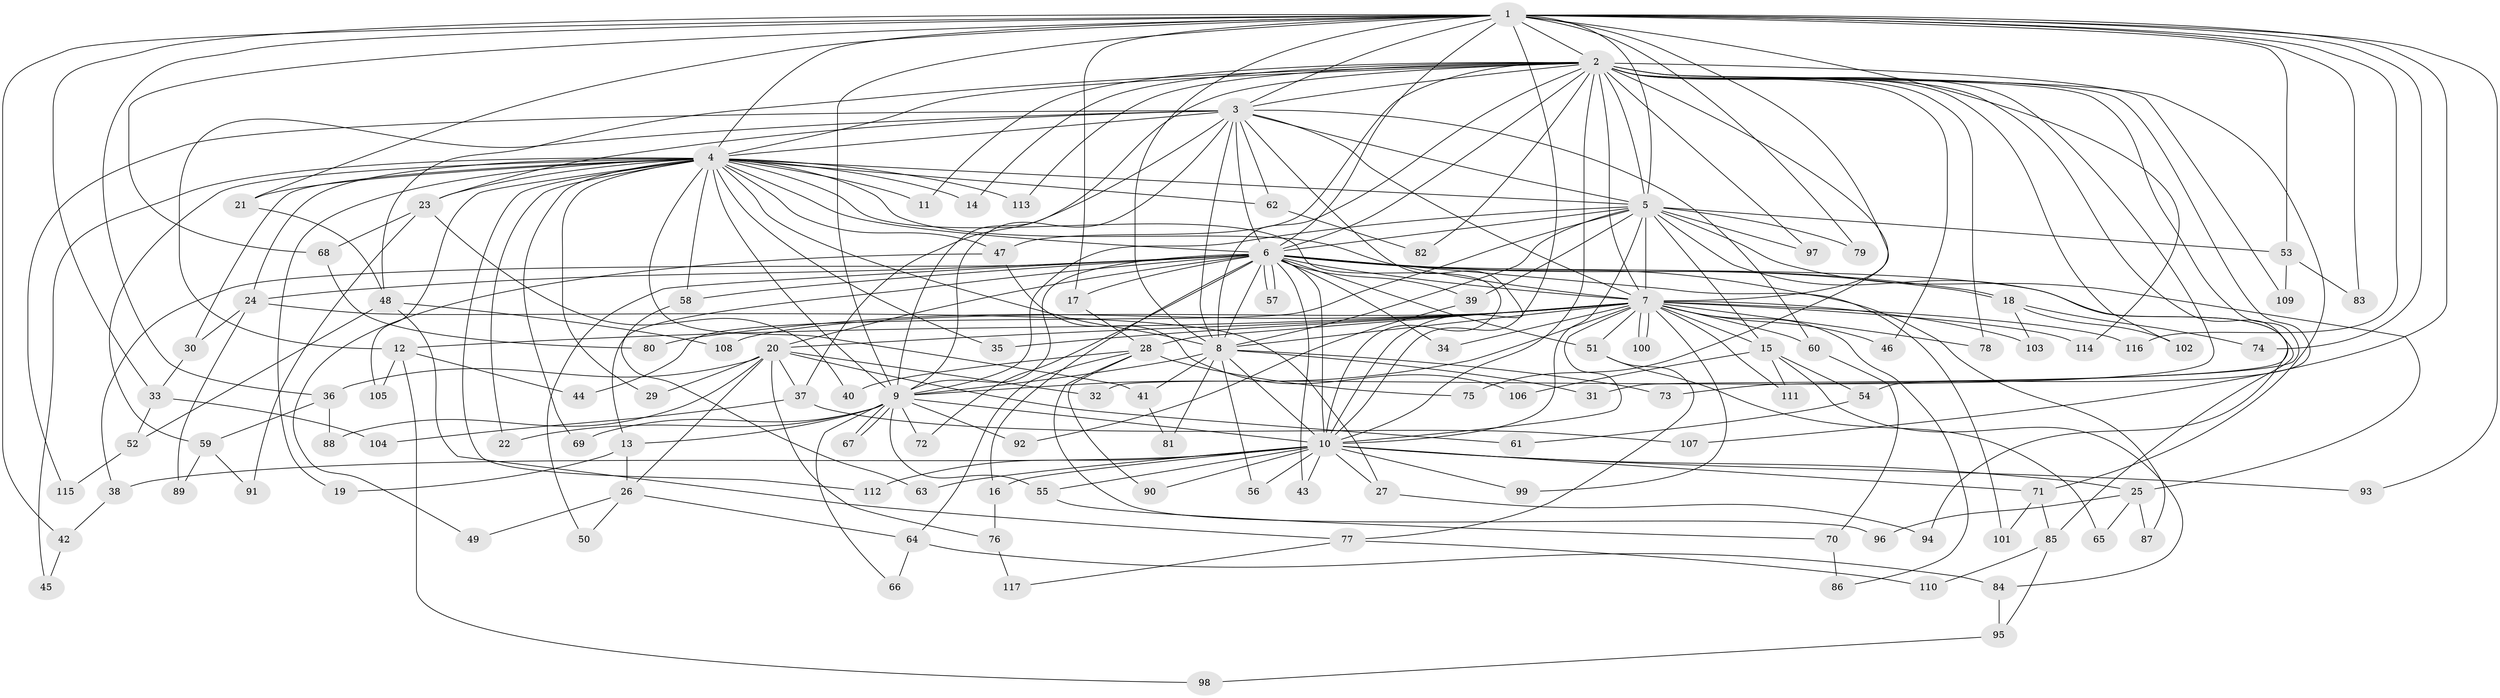 // Generated by graph-tools (version 1.1) at 2025/13/03/09/25 04:13:57]
// undirected, 117 vertices, 259 edges
graph export_dot {
graph [start="1"]
  node [color=gray90,style=filled];
  1;
  2;
  3;
  4;
  5;
  6;
  7;
  8;
  9;
  10;
  11;
  12;
  13;
  14;
  15;
  16;
  17;
  18;
  19;
  20;
  21;
  22;
  23;
  24;
  25;
  26;
  27;
  28;
  29;
  30;
  31;
  32;
  33;
  34;
  35;
  36;
  37;
  38;
  39;
  40;
  41;
  42;
  43;
  44;
  45;
  46;
  47;
  48;
  49;
  50;
  51;
  52;
  53;
  54;
  55;
  56;
  57;
  58;
  59;
  60;
  61;
  62;
  63;
  64;
  65;
  66;
  67;
  68;
  69;
  70;
  71;
  72;
  73;
  74;
  75;
  76;
  77;
  78;
  79;
  80;
  81;
  82;
  83;
  84;
  85;
  86;
  87;
  88;
  89;
  90;
  91;
  92;
  93;
  94;
  95;
  96;
  97;
  98;
  99;
  100;
  101;
  102;
  103;
  104;
  105;
  106;
  107;
  108;
  109;
  110;
  111;
  112;
  113;
  114;
  115;
  116;
  117;
  1 -- 2;
  1 -- 3;
  1 -- 4;
  1 -- 5;
  1 -- 6;
  1 -- 7;
  1 -- 8;
  1 -- 9;
  1 -- 10;
  1 -- 17;
  1 -- 21;
  1 -- 33;
  1 -- 36;
  1 -- 42;
  1 -- 53;
  1 -- 68;
  1 -- 74;
  1 -- 79;
  1 -- 83;
  1 -- 93;
  1 -- 107;
  1 -- 114;
  1 -- 116;
  2 -- 3;
  2 -- 4;
  2 -- 5;
  2 -- 6;
  2 -- 7;
  2 -- 8;
  2 -- 9;
  2 -- 10;
  2 -- 11;
  2 -- 14;
  2 -- 31;
  2 -- 32;
  2 -- 46;
  2 -- 47;
  2 -- 48;
  2 -- 54;
  2 -- 71;
  2 -- 73;
  2 -- 75;
  2 -- 78;
  2 -- 82;
  2 -- 97;
  2 -- 102;
  2 -- 109;
  2 -- 113;
  3 -- 4;
  3 -- 5;
  3 -- 6;
  3 -- 7;
  3 -- 8;
  3 -- 9;
  3 -- 10;
  3 -- 12;
  3 -- 23;
  3 -- 37;
  3 -- 60;
  3 -- 62;
  3 -- 115;
  4 -- 5;
  4 -- 6;
  4 -- 7;
  4 -- 8;
  4 -- 9;
  4 -- 10;
  4 -- 11;
  4 -- 14;
  4 -- 19;
  4 -- 21;
  4 -- 22;
  4 -- 23;
  4 -- 24;
  4 -- 29;
  4 -- 30;
  4 -- 35;
  4 -- 41;
  4 -- 45;
  4 -- 47;
  4 -- 58;
  4 -- 59;
  4 -- 62;
  4 -- 69;
  4 -- 105;
  4 -- 112;
  4 -- 113;
  5 -- 6;
  5 -- 7;
  5 -- 8;
  5 -- 9;
  5 -- 10;
  5 -- 15;
  5 -- 25;
  5 -- 39;
  5 -- 44;
  5 -- 53;
  5 -- 79;
  5 -- 94;
  5 -- 97;
  6 -- 7;
  6 -- 8;
  6 -- 9;
  6 -- 10;
  6 -- 13;
  6 -- 16;
  6 -- 17;
  6 -- 18;
  6 -- 18;
  6 -- 20;
  6 -- 24;
  6 -- 34;
  6 -- 38;
  6 -- 39;
  6 -- 43;
  6 -- 50;
  6 -- 51;
  6 -- 57;
  6 -- 57;
  6 -- 58;
  6 -- 72;
  6 -- 85;
  6 -- 87;
  6 -- 101;
  7 -- 8;
  7 -- 9;
  7 -- 10;
  7 -- 12;
  7 -- 15;
  7 -- 20;
  7 -- 28;
  7 -- 34;
  7 -- 35;
  7 -- 46;
  7 -- 51;
  7 -- 60;
  7 -- 78;
  7 -- 80;
  7 -- 86;
  7 -- 99;
  7 -- 100;
  7 -- 100;
  7 -- 103;
  7 -- 108;
  7 -- 111;
  7 -- 114;
  7 -- 116;
  8 -- 9;
  8 -- 10;
  8 -- 31;
  8 -- 41;
  8 -- 56;
  8 -- 73;
  8 -- 81;
  9 -- 10;
  9 -- 13;
  9 -- 22;
  9 -- 55;
  9 -- 66;
  9 -- 67;
  9 -- 67;
  9 -- 69;
  9 -- 72;
  9 -- 92;
  10 -- 16;
  10 -- 25;
  10 -- 27;
  10 -- 38;
  10 -- 43;
  10 -- 55;
  10 -- 56;
  10 -- 63;
  10 -- 71;
  10 -- 90;
  10 -- 93;
  10 -- 99;
  10 -- 112;
  12 -- 44;
  12 -- 98;
  12 -- 105;
  13 -- 19;
  13 -- 26;
  15 -- 54;
  15 -- 84;
  15 -- 106;
  15 -- 111;
  16 -- 76;
  17 -- 28;
  18 -- 74;
  18 -- 102;
  18 -- 103;
  20 -- 26;
  20 -- 29;
  20 -- 32;
  20 -- 36;
  20 -- 37;
  20 -- 61;
  20 -- 76;
  20 -- 88;
  21 -- 48;
  23 -- 40;
  23 -- 68;
  23 -- 91;
  24 -- 27;
  24 -- 30;
  24 -- 89;
  25 -- 65;
  25 -- 87;
  25 -- 96;
  26 -- 49;
  26 -- 50;
  26 -- 64;
  27 -- 94;
  28 -- 40;
  28 -- 64;
  28 -- 75;
  28 -- 90;
  28 -- 96;
  30 -- 33;
  33 -- 52;
  33 -- 104;
  36 -- 59;
  36 -- 88;
  37 -- 104;
  37 -- 107;
  38 -- 42;
  39 -- 92;
  41 -- 81;
  42 -- 45;
  47 -- 49;
  47 -- 106;
  48 -- 52;
  48 -- 77;
  48 -- 108;
  51 -- 65;
  51 -- 77;
  52 -- 115;
  53 -- 83;
  53 -- 109;
  54 -- 61;
  55 -- 70;
  58 -- 63;
  59 -- 89;
  59 -- 91;
  60 -- 70;
  62 -- 82;
  64 -- 66;
  64 -- 84;
  68 -- 80;
  70 -- 86;
  71 -- 85;
  71 -- 101;
  76 -- 117;
  77 -- 110;
  77 -- 117;
  84 -- 95;
  85 -- 95;
  85 -- 110;
  95 -- 98;
}
